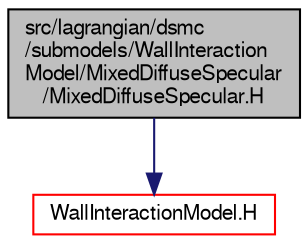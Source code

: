 digraph "src/lagrangian/dsmc/submodels/WallInteractionModel/MixedDiffuseSpecular/MixedDiffuseSpecular.H"
{
  bgcolor="transparent";
  edge [fontname="FreeSans",fontsize="10",labelfontname="FreeSans",labelfontsize="10"];
  node [fontname="FreeSans",fontsize="10",shape=record];
  Node0 [label="src/lagrangian/dsmc\l/submodels/WallInteraction\lModel/MixedDiffuseSpecular\l/MixedDiffuseSpecular.H",height=0.2,width=0.4,color="black", fillcolor="grey75", style="filled", fontcolor="black"];
  Node0 -> Node1 [color="midnightblue",fontsize="10",style="solid",fontname="FreeSans"];
  Node1 [label="WallInteractionModel.H",height=0.2,width=0.4,color="red",URL="$a05132.html"];
}
